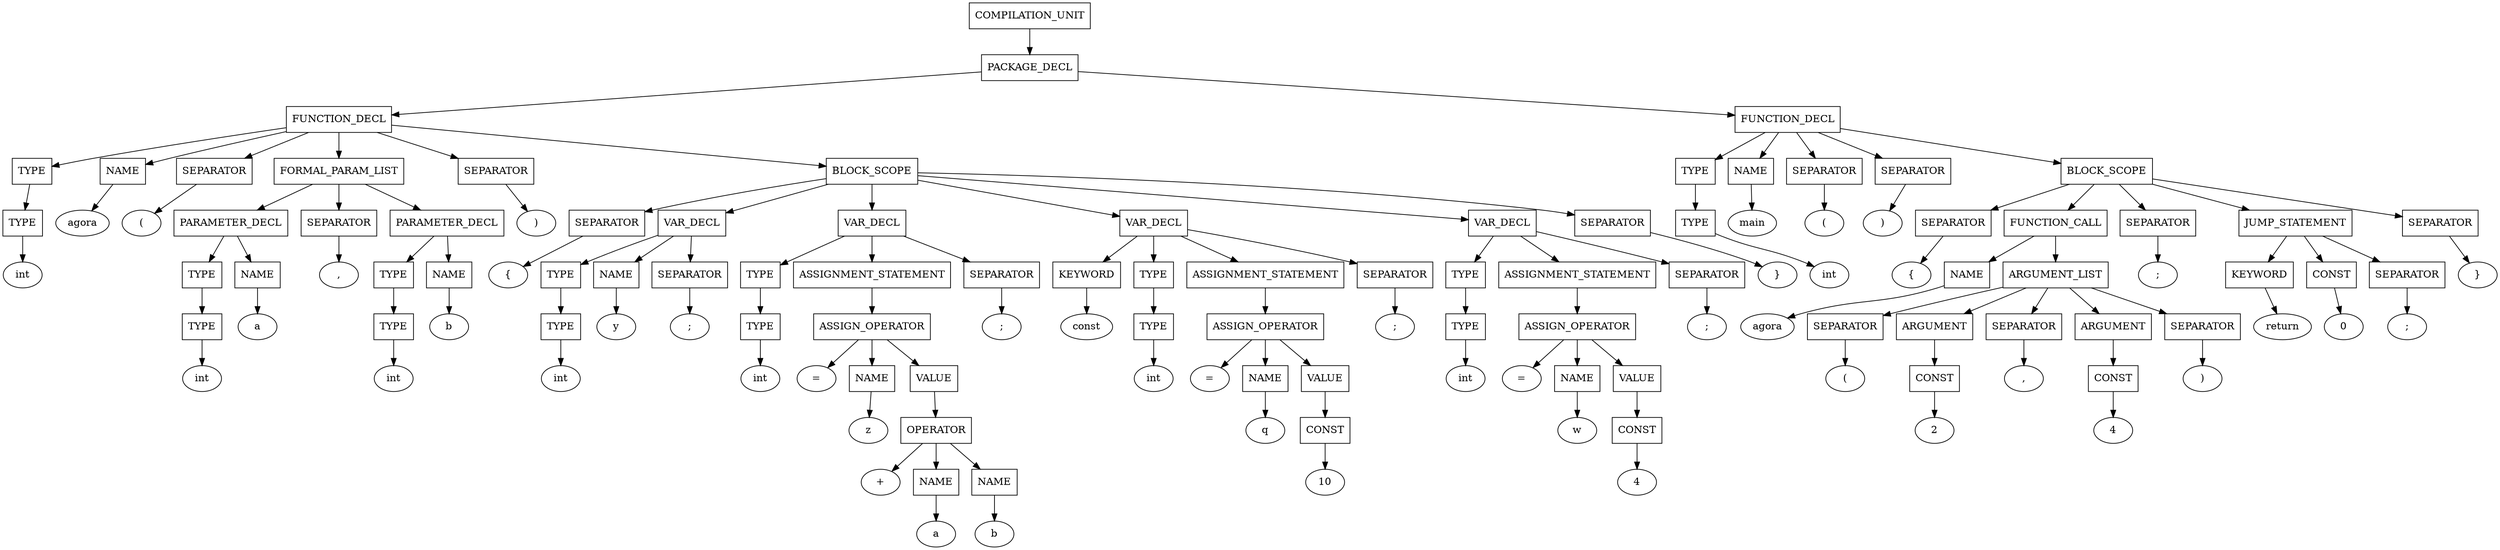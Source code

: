 digraph G {
	splines="TRUE";
	n_0 [label="COMPILATION_UNIT", shape="rectangle"]
	n_0 -> n_1
	n_1 [label="PACKAGE_DECL", shape="rectangle"]
	n_1 -> n_2
	n_2 [label="FUNCTION_DECL", shape="rectangle"]
	n_2 -> n_4
	n_4 [label="TYPE", shape="rectangle"]
	n_4 -> n_15
	n_15 [label="TYPE", shape="rectangle"]
	n_15 -> n_37
	n_37 [label="int", shape="ellipse"]
	n_2 -> n_5
	n_5 [label="NAME", shape="rectangle"]
	n_5 -> n_16
	n_16 [label="agora", shape="ellipse"]
	n_2 -> n_6
	n_6 [label="SEPARATOR", shape="rectangle"]
	n_6 -> n_17
	n_17 [label="(", shape="ellipse"]
	n_2 -> n_7
	n_7 [label="FORMAL_PARAM_LIST", shape="rectangle"]
	n_7 -> n_18
	n_18 [label="PARAMETER_DECL", shape="rectangle"]
	n_18 -> n_38
	n_38 [label="TYPE", shape="rectangle"]
	n_38 -> n_67
	n_67 [label="TYPE", shape="rectangle"]
	n_67 -> n_93
	n_93 [label="int", shape="ellipse"]
	n_18 -> n_39
	n_39 [label="NAME", shape="rectangle"]
	n_39 -> n_68
	n_68 [label="a", shape="ellipse"]
	n_7 -> n_19
	n_19 [label="SEPARATOR", shape="rectangle"]
	n_19 -> n_40
	n_40 [label=",", shape="ellipse"]
	n_7 -> n_20
	n_20 [label="PARAMETER_DECL", shape="rectangle"]
	n_20 -> n_41
	n_41 [label="TYPE", shape="rectangle"]
	n_41 -> n_69
	n_69 [label="TYPE", shape="rectangle"]
	n_69 -> n_94
	n_94 [label="int", shape="ellipse"]
	n_20 -> n_42
	n_42 [label="NAME", shape="rectangle"]
	n_42 -> n_70
	n_70 [label="b", shape="ellipse"]
	n_2 -> n_8
	n_8 [label="SEPARATOR", shape="rectangle"]
	n_8 -> n_21
	n_21 [label=")", shape="ellipse"]
	n_2 -> n_9
	n_9 [label="BLOCK_SCOPE", shape="rectangle"]
	n_9 -> n_22
	n_22 [label="SEPARATOR", shape="rectangle"]
	n_22 -> n_43
	n_43 [label="{", shape="ellipse"]
	n_9 -> n_23
	n_23 [label="VAR_DECL", shape="rectangle"]
	n_23 -> n_44
	n_44 [label="TYPE", shape="rectangle"]
	n_44 -> n_71
	n_71 [label="TYPE", shape="rectangle"]
	n_71 -> n_95
	n_95 [label="int", shape="ellipse"]
	n_23 -> n_45
	n_45 [label="NAME", shape="rectangle"]
	n_45 -> n_72
	n_72 [label="y", shape="ellipse"]
	n_23 -> n_46
	n_46 [label="SEPARATOR", shape="rectangle"]
	n_46 -> n_73
	n_73 [label=";", shape="ellipse"]
	n_9 -> n_24
	n_24 [label="VAR_DECL", shape="rectangle"]
	n_24 -> n_47
	n_47 [label="TYPE", shape="rectangle"]
	n_47 -> n_74
	n_74 [label="TYPE", shape="rectangle"]
	n_74 -> n_96
	n_96 [label="int", shape="ellipse"]
	n_24 -> n_48
	n_48 [label="ASSIGNMENT_STATEMENT", shape="rectangle"]
	n_48 -> n_75
	n_75 [label="ASSIGN_OPERATOR", shape="rectangle"]
	n_75 -> n_97
	n_97 [label="=", shape="ellipse"]
	n_75 -> n_98
	n_98 [label="NAME", shape="rectangle"]
	n_98 -> n_113
	n_113 [label="z", shape="ellipse"]
	n_75 -> n_99
	n_99 [label="VALUE", shape="rectangle"]
	n_99 -> n_114
	n_114 [label="OPERATOR", shape="rectangle"]
	n_114 -> n_121
	n_121 [label="+", shape="ellipse"]
	n_114 -> n_122
	n_122 [label="NAME", shape="rectangle"]
	n_122 -> n_126
	n_126 [label="a", shape="ellipse"]
	n_114 -> n_123
	n_123 [label="NAME", shape="rectangle"]
	n_123 -> n_127
	n_127 [label="b", shape="ellipse"]
	n_24 -> n_49
	n_49 [label="SEPARATOR", shape="rectangle"]
	n_49 -> n_76
	n_76 [label=";", shape="ellipse"]
	n_9 -> n_25
	n_25 [label="VAR_DECL", shape="rectangle"]
	n_25 -> n_50
	n_50 [label="KEYWORD", shape="rectangle"]
	n_50 -> n_77
	n_77 [label="const", shape="ellipse"]
	n_25 -> n_51
	n_51 [label="TYPE", shape="rectangle"]
	n_51 -> n_78
	n_78 [label="TYPE", shape="rectangle"]
	n_78 -> n_100
	n_100 [label="int", shape="ellipse"]
	n_25 -> n_52
	n_52 [label="ASSIGNMENT_STATEMENT", shape="rectangle"]
	n_52 -> n_79
	n_79 [label="ASSIGN_OPERATOR", shape="rectangle"]
	n_79 -> n_101
	n_101 [label="=", shape="ellipse"]
	n_79 -> n_102
	n_102 [label="NAME", shape="rectangle"]
	n_102 -> n_115
	n_115 [label="q", shape="ellipse"]
	n_79 -> n_103
	n_103 [label="VALUE", shape="rectangle"]
	n_103 -> n_116
	n_116 [label="CONST", shape="rectangle"]
	n_116 -> n_124
	n_124 [label="10", shape="ellipse"]
	n_25 -> n_53
	n_53 [label="SEPARATOR", shape="rectangle"]
	n_53 -> n_80
	n_80 [label=";", shape="ellipse"]
	n_9 -> n_26
	n_26 [label="VAR_DECL", shape="rectangle"]
	n_26 -> n_54
	n_54 [label="TYPE", shape="rectangle"]
	n_54 -> n_81
	n_81 [label="TYPE", shape="rectangle"]
	n_81 -> n_104
	n_104 [label="int", shape="ellipse"]
	n_26 -> n_55
	n_55 [label="ASSIGNMENT_STATEMENT", shape="rectangle"]
	n_55 -> n_82
	n_82 [label="ASSIGN_OPERATOR", shape="rectangle"]
	n_82 -> n_105
	n_105 [label="=", shape="ellipse"]
	n_82 -> n_106
	n_106 [label="NAME", shape="rectangle"]
	n_106 -> n_117
	n_117 [label="w", shape="ellipse"]
	n_82 -> n_107
	n_107 [label="VALUE", shape="rectangle"]
	n_107 -> n_118
	n_118 [label="CONST", shape="rectangle"]
	n_118 -> n_125
	n_125 [label="4", shape="ellipse"]
	n_26 -> n_56
	n_56 [label="SEPARATOR", shape="rectangle"]
	n_56 -> n_83
	n_83 [label=";", shape="ellipse"]
	n_9 -> n_27
	n_27 [label="SEPARATOR", shape="rectangle"]
	n_27 -> n_57
	n_57 [label="}", shape="ellipse"]
	n_1 -> n_3
	n_3 [label="FUNCTION_DECL", shape="rectangle"]
	n_3 -> n_10
	n_10 [label="TYPE", shape="rectangle"]
	n_10 -> n_28
	n_28 [label="TYPE", shape="rectangle"]
	n_28 -> n_58
	n_58 [label="int", shape="ellipse"]
	n_3 -> n_11
	n_11 [label="NAME", shape="rectangle"]
	n_11 -> n_29
	n_29 [label="main", shape="ellipse"]
	n_3 -> n_12
	n_12 [label="SEPARATOR", shape="rectangle"]
	n_12 -> n_30
	n_30 [label="(", shape="ellipse"]
	n_3 -> n_13
	n_13 [label="SEPARATOR", shape="rectangle"]
	n_13 -> n_31
	n_31 [label=")", shape="ellipse"]
	n_3 -> n_14
	n_14 [label="BLOCK_SCOPE", shape="rectangle"]
	n_14 -> n_32
	n_32 [label="SEPARATOR", shape="rectangle"]
	n_32 -> n_59
	n_59 [label="{", shape="ellipse"]
	n_14 -> n_33
	n_33 [label="FUNCTION_CALL", shape="rectangle"]
	n_33 -> n_60
	n_60 [label="NAME", shape="rectangle"]
	n_60 -> n_84
	n_84 [label="agora", shape="ellipse"]
	n_33 -> n_61
	n_61 [label="ARGUMENT_LIST", shape="rectangle"]
	n_61 -> n_85
	n_85 [label="SEPARATOR", shape="rectangle"]
	n_85 -> n_108
	n_108 [label="(", shape="ellipse"]
	n_61 -> n_86
	n_86 [label="ARGUMENT", shape="rectangle"]
	n_86 -> n_109
	n_109 [label="CONST", shape="rectangle"]
	n_109 -> n_119
	n_119 [label="2", shape="ellipse"]
	n_61 -> n_87
	n_87 [label="SEPARATOR", shape="rectangle"]
	n_87 -> n_110
	n_110 [label=",", shape="ellipse"]
	n_61 -> n_88
	n_88 [label="ARGUMENT", shape="rectangle"]
	n_88 -> n_111
	n_111 [label="CONST", shape="rectangle"]
	n_111 -> n_120
	n_120 [label="4", shape="ellipse"]
	n_61 -> n_89
	n_89 [label="SEPARATOR", shape="rectangle"]
	n_89 -> n_112
	n_112 [label=")", shape="ellipse"]
	n_14 -> n_34
	n_34 [label="SEPARATOR", shape="rectangle"]
	n_34 -> n_62
	n_62 [label=";", shape="ellipse"]
	n_14 -> n_35
	n_35 [label="JUMP_STATEMENT", shape="rectangle"]
	n_35 -> n_63
	n_63 [label="KEYWORD", shape="rectangle"]
	n_63 -> n_90
	n_90 [label="return", shape="ellipse"]
	n_35 -> n_64
	n_64 [label="CONST", shape="rectangle"]
	n_64 -> n_91
	n_91 [label="0", shape="ellipse"]
	n_35 -> n_65
	n_65 [label="SEPARATOR", shape="rectangle"]
	n_65 -> n_92
	n_92 [label=";", shape="ellipse"]
	n_14 -> n_36
	n_36 [label="SEPARATOR", shape="rectangle"]
	n_36 -> n_66
	n_66 [label="}", shape="ellipse"]
}